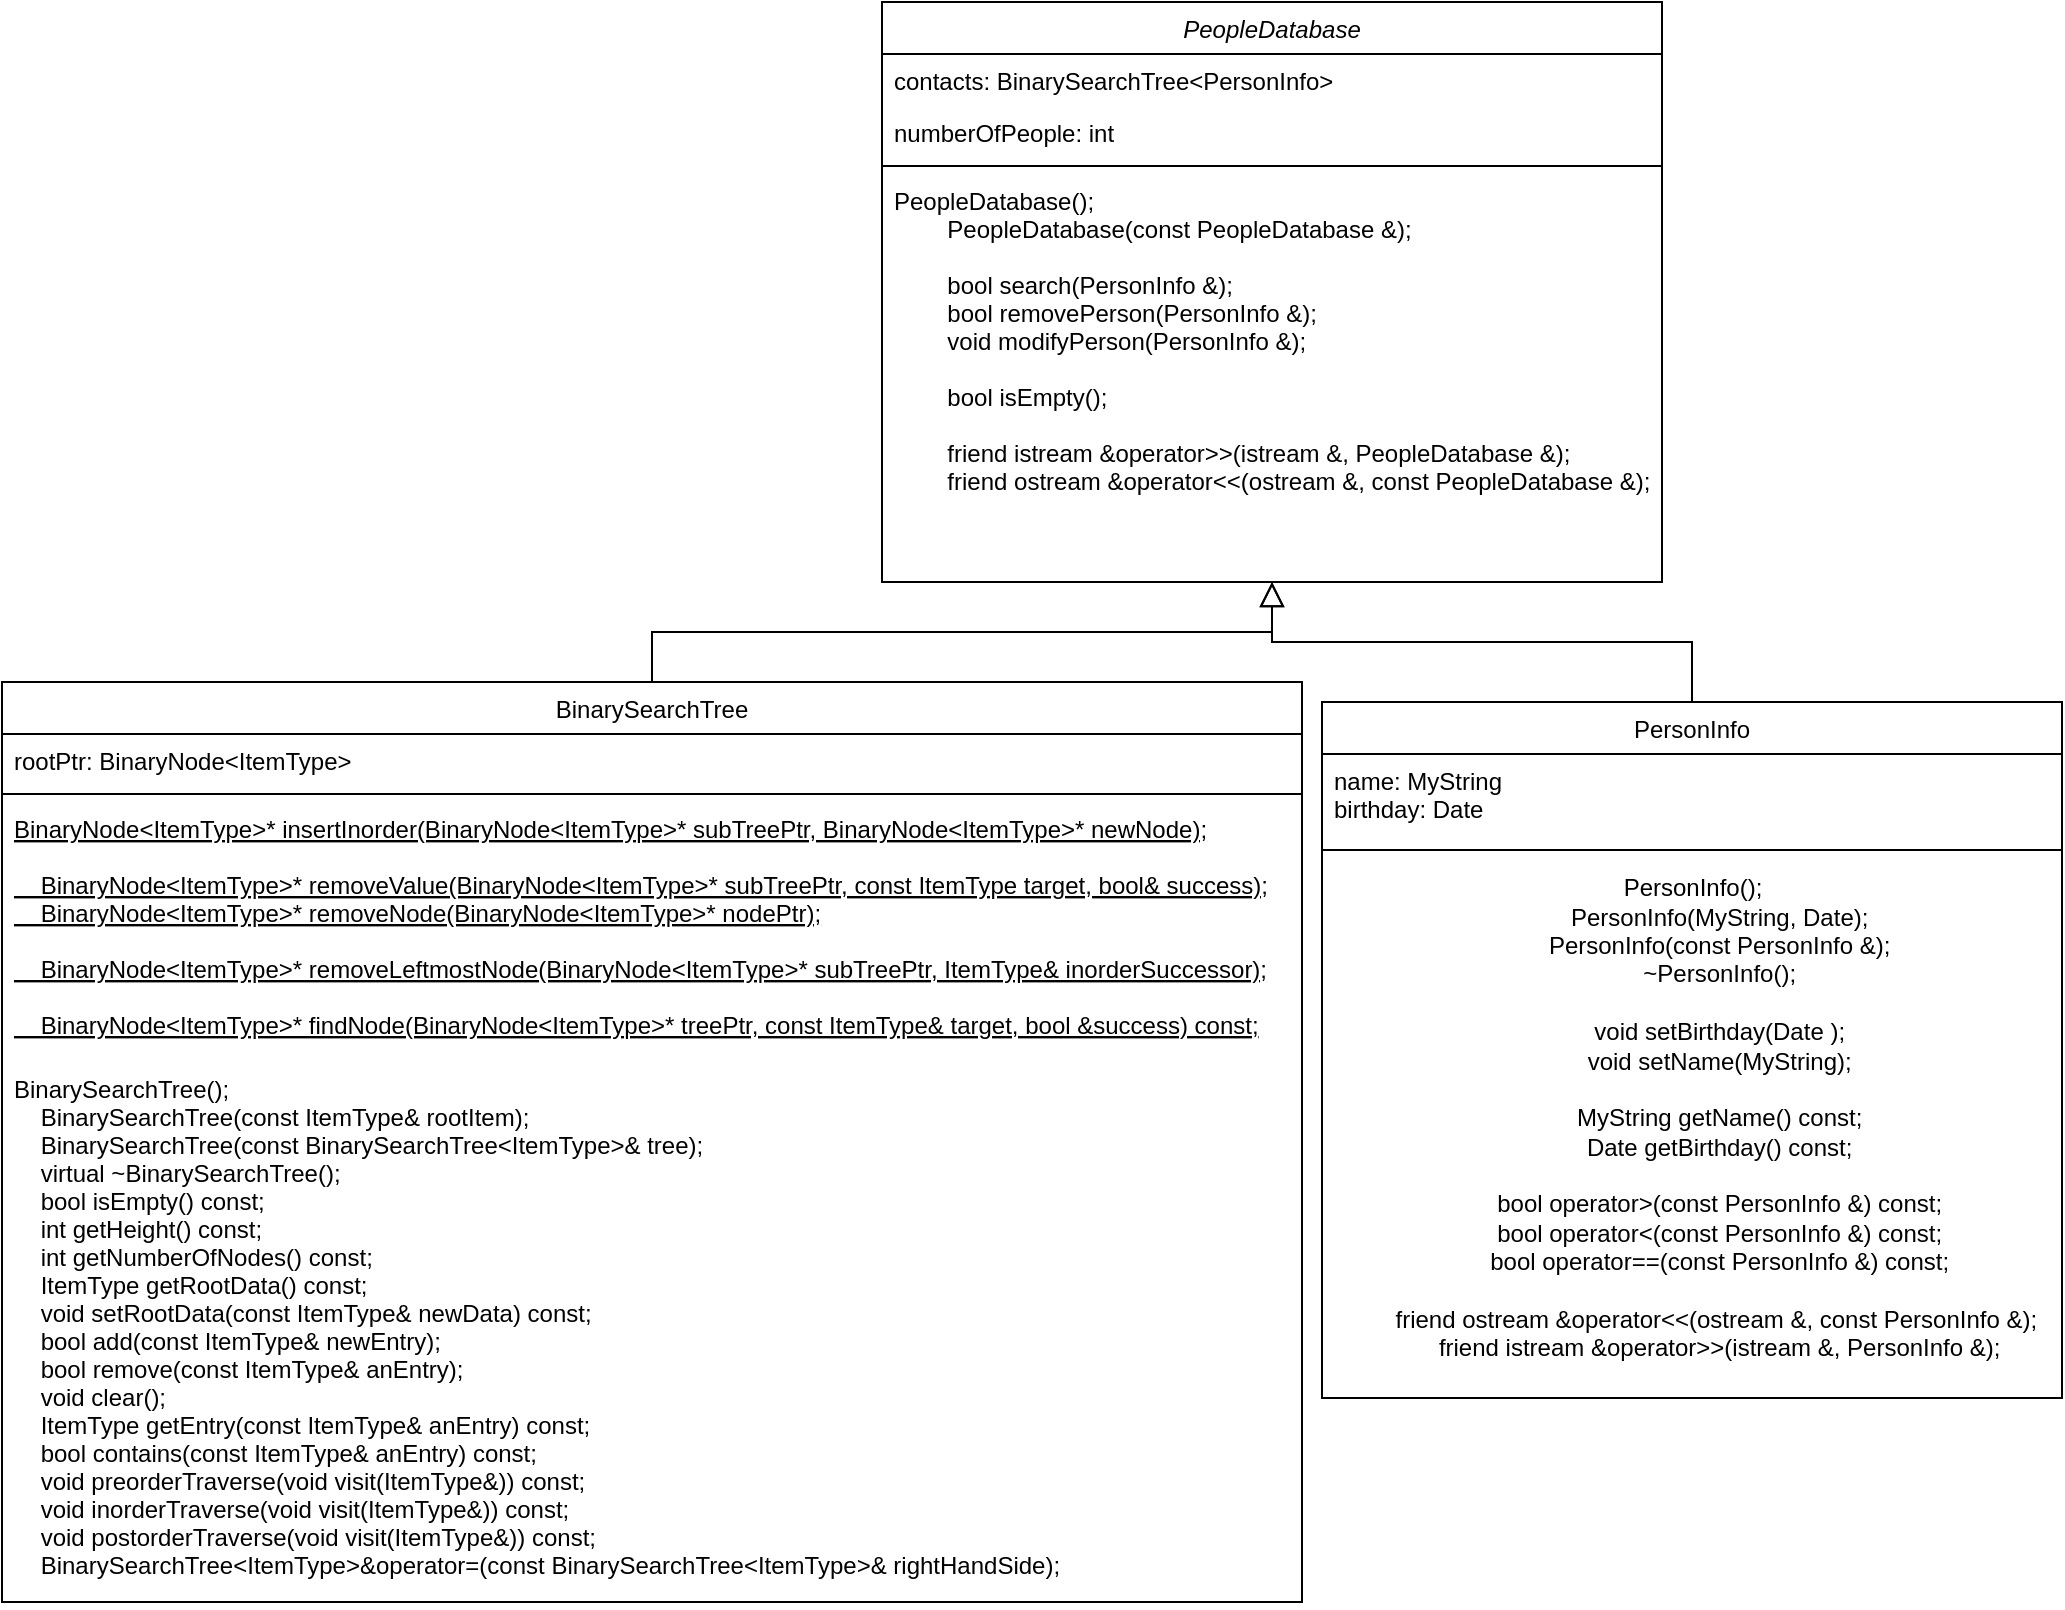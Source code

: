 <mxfile version="21.2.7" type="github">
  <diagram id="C5RBs43oDa-KdzZeNtuy" name="Page-1">
    <mxGraphModel dx="1946" dy="1772" grid="1" gridSize="10" guides="1" tooltips="1" connect="1" arrows="1" fold="1" page="1" pageScale="1" pageWidth="827" pageHeight="1169" math="0" shadow="0">
      <root>
        <mxCell id="WIyWlLk6GJQsqaUBKTNV-0" />
        <mxCell id="WIyWlLk6GJQsqaUBKTNV-1" parent="WIyWlLk6GJQsqaUBKTNV-0" />
        <mxCell id="zkfFHV4jXpPFQw0GAbJ--0" value="PeopleDatabase" style="swimlane;fontStyle=2;align=center;verticalAlign=top;childLayout=stackLayout;horizontal=1;startSize=26;horizontalStack=0;resizeParent=1;resizeLast=0;collapsible=1;marginBottom=0;rounded=0;shadow=0;strokeWidth=1;" parent="WIyWlLk6GJQsqaUBKTNV-1" vertex="1">
          <mxGeometry x="220" y="-60" width="390" height="290" as="geometry">
            <mxRectangle x="230" y="140" width="160" height="26" as="alternateBounds" />
          </mxGeometry>
        </mxCell>
        <mxCell id="zkfFHV4jXpPFQw0GAbJ--1" value="contacts: BinarySearchTree&lt;PersonInfo&gt;" style="text;align=left;verticalAlign=top;spacingLeft=4;spacingRight=4;overflow=hidden;rotatable=0;points=[[0,0.5],[1,0.5]];portConstraint=eastwest;" parent="zkfFHV4jXpPFQw0GAbJ--0" vertex="1">
          <mxGeometry y="26" width="390" height="26" as="geometry" />
        </mxCell>
        <mxCell id="zkfFHV4jXpPFQw0GAbJ--2" value="numberOfPeople: int" style="text;align=left;verticalAlign=top;spacingLeft=4;spacingRight=4;overflow=hidden;rotatable=0;points=[[0,0.5],[1,0.5]];portConstraint=eastwest;rounded=0;shadow=0;html=0;" parent="zkfFHV4jXpPFQw0GAbJ--0" vertex="1">
          <mxGeometry y="52" width="390" height="26" as="geometry" />
        </mxCell>
        <mxCell id="zkfFHV4jXpPFQw0GAbJ--4" value="" style="line;html=1;strokeWidth=1;align=left;verticalAlign=middle;spacingTop=-1;spacingLeft=3;spacingRight=3;rotatable=0;labelPosition=right;points=[];portConstraint=eastwest;" parent="zkfFHV4jXpPFQw0GAbJ--0" vertex="1">
          <mxGeometry y="78" width="390" height="8" as="geometry" />
        </mxCell>
        <mxCell id="zkfFHV4jXpPFQw0GAbJ--5" value="PeopleDatabase();&#xa;        PeopleDatabase(const PeopleDatabase &amp;);&#xa;&#xa;        bool search(PersonInfo &amp;);&#xa;        bool removePerson(PersonInfo &amp;);&#xa;        void modifyPerson(PersonInfo &amp;);&#xa;&#xa;        bool isEmpty();&#xa;&#xa;        friend istream &amp;operator&gt;&gt;(istream &amp;, PeopleDatabase &amp;);&#xa;        friend ostream &amp;operator&lt;&lt;(ostream &amp;, const PeopleDatabase &amp;);" style="text;align=left;verticalAlign=top;spacingLeft=4;spacingRight=4;overflow=hidden;rotatable=0;points=[[0,0.5],[1,0.5]];portConstraint=eastwest;" parent="zkfFHV4jXpPFQw0GAbJ--0" vertex="1">
          <mxGeometry y="86" width="390" height="174" as="geometry" />
        </mxCell>
        <mxCell id="zkfFHV4jXpPFQw0GAbJ--6" value="BinarySearchTree" style="swimlane;fontStyle=0;align=center;verticalAlign=top;childLayout=stackLayout;horizontal=1;startSize=26;horizontalStack=0;resizeParent=1;resizeLast=0;collapsible=1;marginBottom=0;rounded=0;shadow=0;strokeWidth=1;" parent="WIyWlLk6GJQsqaUBKTNV-1" vertex="1">
          <mxGeometry x="-220" y="280" width="650" height="460" as="geometry">
            <mxRectangle x="130" y="380" width="160" height="26" as="alternateBounds" />
          </mxGeometry>
        </mxCell>
        <mxCell id="zkfFHV4jXpPFQw0GAbJ--7" value="rootPtr: BinaryNode&lt;ItemType&gt;" style="text;align=left;verticalAlign=top;spacingLeft=4;spacingRight=4;overflow=hidden;rotatable=0;points=[[0,0.5],[1,0.5]];portConstraint=eastwest;" parent="zkfFHV4jXpPFQw0GAbJ--6" vertex="1">
          <mxGeometry y="26" width="650" height="26" as="geometry" />
        </mxCell>
        <mxCell id="zkfFHV4jXpPFQw0GAbJ--9" value="" style="line;html=1;strokeWidth=1;align=left;verticalAlign=middle;spacingTop=-1;spacingLeft=3;spacingRight=3;rotatable=0;labelPosition=right;points=[];portConstraint=eastwest;" parent="zkfFHV4jXpPFQw0GAbJ--6" vertex="1">
          <mxGeometry y="52" width="650" height="8" as="geometry" />
        </mxCell>
        <mxCell id="zkfFHV4jXpPFQw0GAbJ--10" value="BinaryNode&lt;ItemType&gt;* insertInorder(BinaryNode&lt;ItemType&gt;* subTreePtr, BinaryNode&lt;ItemType&gt;* newNode);&#xa;   &#xa;    BinaryNode&lt;ItemType&gt;* removeValue(BinaryNode&lt;ItemType&gt;* subTreePtr, const ItemType target, bool&amp; success);&#xa;    BinaryNode&lt;ItemType&gt;* removeNode(BinaryNode&lt;ItemType&gt;* nodePtr);&#xa;&#xa;    BinaryNode&lt;ItemType&gt;* removeLeftmostNode(BinaryNode&lt;ItemType&gt;* subTreePtr, ItemType&amp; inorderSuccessor);&#xa;&#xa;    BinaryNode&lt;ItemType&gt;* findNode(BinaryNode&lt;ItemType&gt;* treePtr, const ItemType&amp; target, bool &amp;success) const;&#xa;    " style="text;align=left;verticalAlign=top;spacingLeft=4;spacingRight=4;overflow=hidden;rotatable=0;points=[[0,0.5],[1,0.5]];portConstraint=eastwest;fontStyle=4" parent="zkfFHV4jXpPFQw0GAbJ--6" vertex="1">
          <mxGeometry y="60" width="650" height="130" as="geometry" />
        </mxCell>
        <mxCell id="zkfFHV4jXpPFQw0GAbJ--11" value="BinarySearchTree();&#xa;    BinarySearchTree(const ItemType&amp; rootItem);&#xa;    BinarySearchTree(const BinarySearchTree&lt;ItemType&gt;&amp; tree);&#xa;    virtual ~BinarySearchTree();&#xa;    bool isEmpty() const;&#xa;    int getHeight() const;&#xa;    int getNumberOfNodes() const;&#xa;    ItemType getRootData() const;&#xa;    void setRootData(const ItemType&amp; newData) const;&#xa;    bool add(const ItemType&amp; newEntry);&#xa;    bool remove(const ItemType&amp; anEntry);&#xa;    void clear();&#xa;    ItemType getEntry(const ItemType&amp; anEntry) const;&#xa;    bool contains(const ItemType&amp; anEntry) const;&#xa;    void preorderTraverse(void visit(ItemType&amp;)) const;&#xa;    void inorderTraverse(void visit(ItemType&amp;)) const;&#xa;    void postorderTraverse(void visit(ItemType&amp;)) const;&#xa;    BinarySearchTree&lt;ItemType&gt;&amp;operator=(const BinarySearchTree&lt;ItemType&gt;&amp; rightHandSide);" style="text;align=left;verticalAlign=top;spacingLeft=4;spacingRight=4;overflow=hidden;rotatable=0;points=[[0,0.5],[1,0.5]];portConstraint=eastwest;" parent="zkfFHV4jXpPFQw0GAbJ--6" vertex="1">
          <mxGeometry y="190" width="650" height="270" as="geometry" />
        </mxCell>
        <mxCell id="zkfFHV4jXpPFQw0GAbJ--12" value="" style="endArrow=block;endSize=10;endFill=0;shadow=0;strokeWidth=1;rounded=0;edgeStyle=elbowEdgeStyle;elbow=vertical;" parent="WIyWlLk6GJQsqaUBKTNV-1" source="zkfFHV4jXpPFQw0GAbJ--6" target="zkfFHV4jXpPFQw0GAbJ--0" edge="1">
          <mxGeometry width="160" relative="1" as="geometry">
            <mxPoint x="200" y="203" as="sourcePoint" />
            <mxPoint x="200" y="203" as="targetPoint" />
          </mxGeometry>
        </mxCell>
        <mxCell id="zkfFHV4jXpPFQw0GAbJ--13" value="PersonInfo" style="swimlane;fontStyle=0;align=center;verticalAlign=top;childLayout=stackLayout;horizontal=1;startSize=26;horizontalStack=0;resizeParent=1;resizeLast=0;collapsible=1;marginBottom=0;rounded=0;shadow=0;strokeWidth=1;" parent="WIyWlLk6GJQsqaUBKTNV-1" vertex="1">
          <mxGeometry x="440" y="290" width="370" height="348" as="geometry">
            <mxRectangle x="340" y="380" width="170" height="26" as="alternateBounds" />
          </mxGeometry>
        </mxCell>
        <mxCell id="zkfFHV4jXpPFQw0GAbJ--14" value="name: MyString&#xa;birthday: Date" style="text;align=left;verticalAlign=top;spacingLeft=4;spacingRight=4;overflow=hidden;rotatable=0;points=[[0,0.5],[1,0.5]];portConstraint=eastwest;" parent="zkfFHV4jXpPFQw0GAbJ--13" vertex="1">
          <mxGeometry y="26" width="370" height="44" as="geometry" />
        </mxCell>
        <mxCell id="zkfFHV4jXpPFQw0GAbJ--15" value="" style="line;html=1;strokeWidth=1;align=left;verticalAlign=middle;spacingTop=-1;spacingLeft=3;spacingRight=3;rotatable=0;labelPosition=right;points=[];portConstraint=eastwest;" parent="zkfFHV4jXpPFQw0GAbJ--13" vertex="1">
          <mxGeometry y="70" width="370" height="8" as="geometry" />
        </mxCell>
        <mxCell id="JoeiU6hXhF5HT884y1hl-0" value="&lt;div&gt;PersonInfo();&lt;/div&gt;&lt;div&gt;&amp;nbsp; &amp;nbsp; &amp;nbsp; &amp;nbsp; PersonInfo(MyString, Date);&lt;/div&gt;&lt;div&gt;&amp;nbsp; &amp;nbsp; &amp;nbsp; &amp;nbsp; PersonInfo(const PersonInfo &amp;amp;);&lt;/div&gt;&lt;div&gt;&amp;nbsp; &amp;nbsp; &amp;nbsp; &amp;nbsp; ~PersonInfo();&lt;/div&gt;&lt;div&gt;&lt;br&gt;&lt;/div&gt;&lt;div&gt;&amp;nbsp; &amp;nbsp; &amp;nbsp; &amp;nbsp; void setBirthday(Date );&lt;/div&gt;&lt;div&gt;&amp;nbsp; &amp;nbsp; &amp;nbsp; &amp;nbsp; void setName(MyString);&lt;/div&gt;&lt;div&gt;&lt;br&gt;&lt;/div&gt;&lt;div&gt;&amp;nbsp; &amp;nbsp; &amp;nbsp; &amp;nbsp; MyString getName() const;&lt;/div&gt;&lt;div&gt;&amp;nbsp; &amp;nbsp; &amp;nbsp; &amp;nbsp; Date getBirthday() const;&lt;/div&gt;&lt;div&gt;&lt;br&gt;&lt;/div&gt;&lt;div&gt;&amp;nbsp; &amp;nbsp; &amp;nbsp; &amp;nbsp; bool operator&amp;gt;(const PersonInfo &amp;amp;) const;&lt;/div&gt;&lt;div&gt;&amp;nbsp; &amp;nbsp; &amp;nbsp; &amp;nbsp; bool operator&amp;lt;(const PersonInfo &amp;amp;) const;&lt;/div&gt;&lt;div&gt;&amp;nbsp; &amp;nbsp; &amp;nbsp; &amp;nbsp; bool operator==(const PersonInfo &amp;amp;) const;&lt;/div&gt;&lt;div&gt;&lt;br&gt;&lt;/div&gt;&lt;div&gt;&amp;nbsp; &amp;nbsp; &amp;nbsp; &amp;nbsp; friend ostream &amp;amp;operator&amp;lt;&amp;lt;(ostream &amp;amp;, const PersonInfo &amp;amp;);&amp;nbsp;&lt;/div&gt;&lt;div&gt;&amp;nbsp; &amp;nbsp; &amp;nbsp; &amp;nbsp; friend istream &amp;amp;operator&amp;gt;&amp;gt;(istream &amp;amp;, PersonInfo &amp;amp;);&lt;/div&gt;" style="text;html=1;align=center;verticalAlign=middle;resizable=0;points=[];autosize=1;strokeColor=none;fillColor=none;" vertex="1" parent="zkfFHV4jXpPFQw0GAbJ--13">
          <mxGeometry y="78" width="370" height="260" as="geometry" />
        </mxCell>
        <mxCell id="zkfFHV4jXpPFQw0GAbJ--16" value="" style="endArrow=block;endSize=10;endFill=0;shadow=0;strokeWidth=1;rounded=0;edgeStyle=elbowEdgeStyle;elbow=vertical;" parent="WIyWlLk6GJQsqaUBKTNV-1" source="zkfFHV4jXpPFQw0GAbJ--13" target="zkfFHV4jXpPFQw0GAbJ--0" edge="1">
          <mxGeometry width="160" relative="1" as="geometry">
            <mxPoint x="210" y="373" as="sourcePoint" />
            <mxPoint x="310" y="271" as="targetPoint" />
          </mxGeometry>
        </mxCell>
      </root>
    </mxGraphModel>
  </diagram>
</mxfile>
